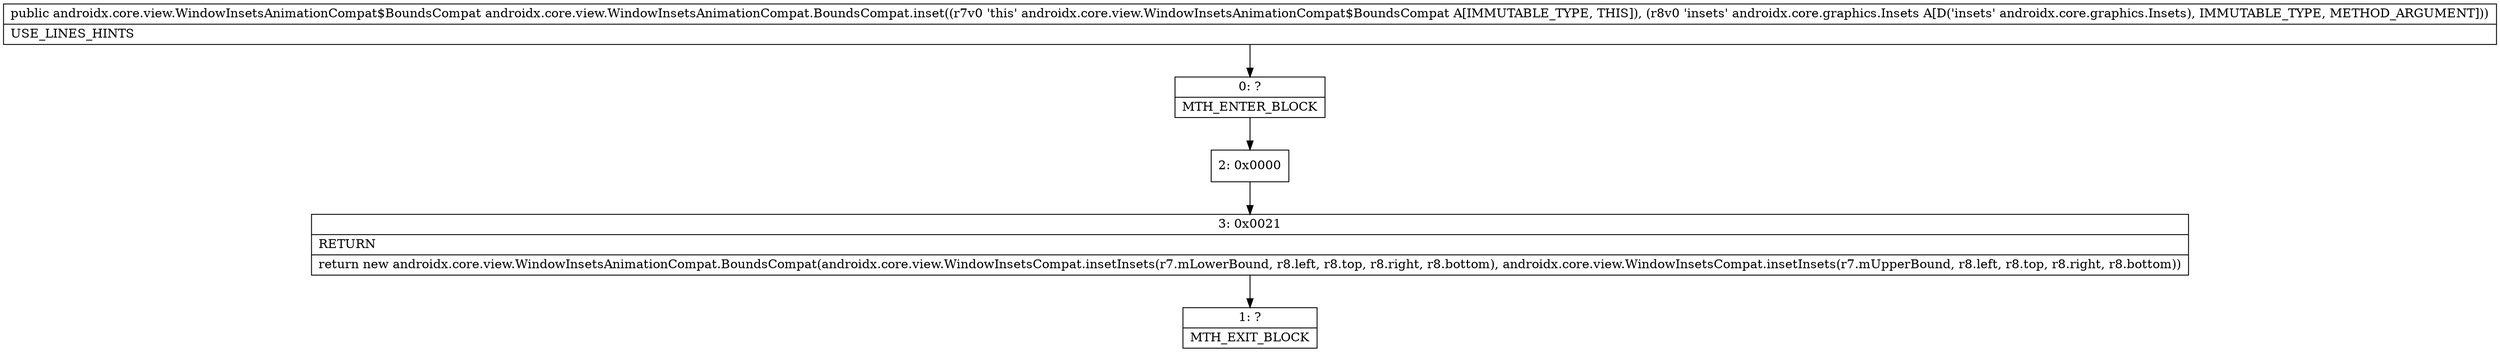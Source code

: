 digraph "CFG forandroidx.core.view.WindowInsetsAnimationCompat.BoundsCompat.inset(Landroidx\/core\/graphics\/Insets;)Landroidx\/core\/view\/WindowInsetsAnimationCompat$BoundsCompat;" {
Node_0 [shape=record,label="{0\:\ ?|MTH_ENTER_BLOCK\l}"];
Node_2 [shape=record,label="{2\:\ 0x0000}"];
Node_3 [shape=record,label="{3\:\ 0x0021|RETURN\l|return new androidx.core.view.WindowInsetsAnimationCompat.BoundsCompat(androidx.core.view.WindowInsetsCompat.insetInsets(r7.mLowerBound, r8.left, r8.top, r8.right, r8.bottom), androidx.core.view.WindowInsetsCompat.insetInsets(r7.mUpperBound, r8.left, r8.top, r8.right, r8.bottom))\l}"];
Node_1 [shape=record,label="{1\:\ ?|MTH_EXIT_BLOCK\l}"];
MethodNode[shape=record,label="{public androidx.core.view.WindowInsetsAnimationCompat$BoundsCompat androidx.core.view.WindowInsetsAnimationCompat.BoundsCompat.inset((r7v0 'this' androidx.core.view.WindowInsetsAnimationCompat$BoundsCompat A[IMMUTABLE_TYPE, THIS]), (r8v0 'insets' androidx.core.graphics.Insets A[D('insets' androidx.core.graphics.Insets), IMMUTABLE_TYPE, METHOD_ARGUMENT]))  | USE_LINES_HINTS\l}"];
MethodNode -> Node_0;Node_0 -> Node_2;
Node_2 -> Node_3;
Node_3 -> Node_1;
}


